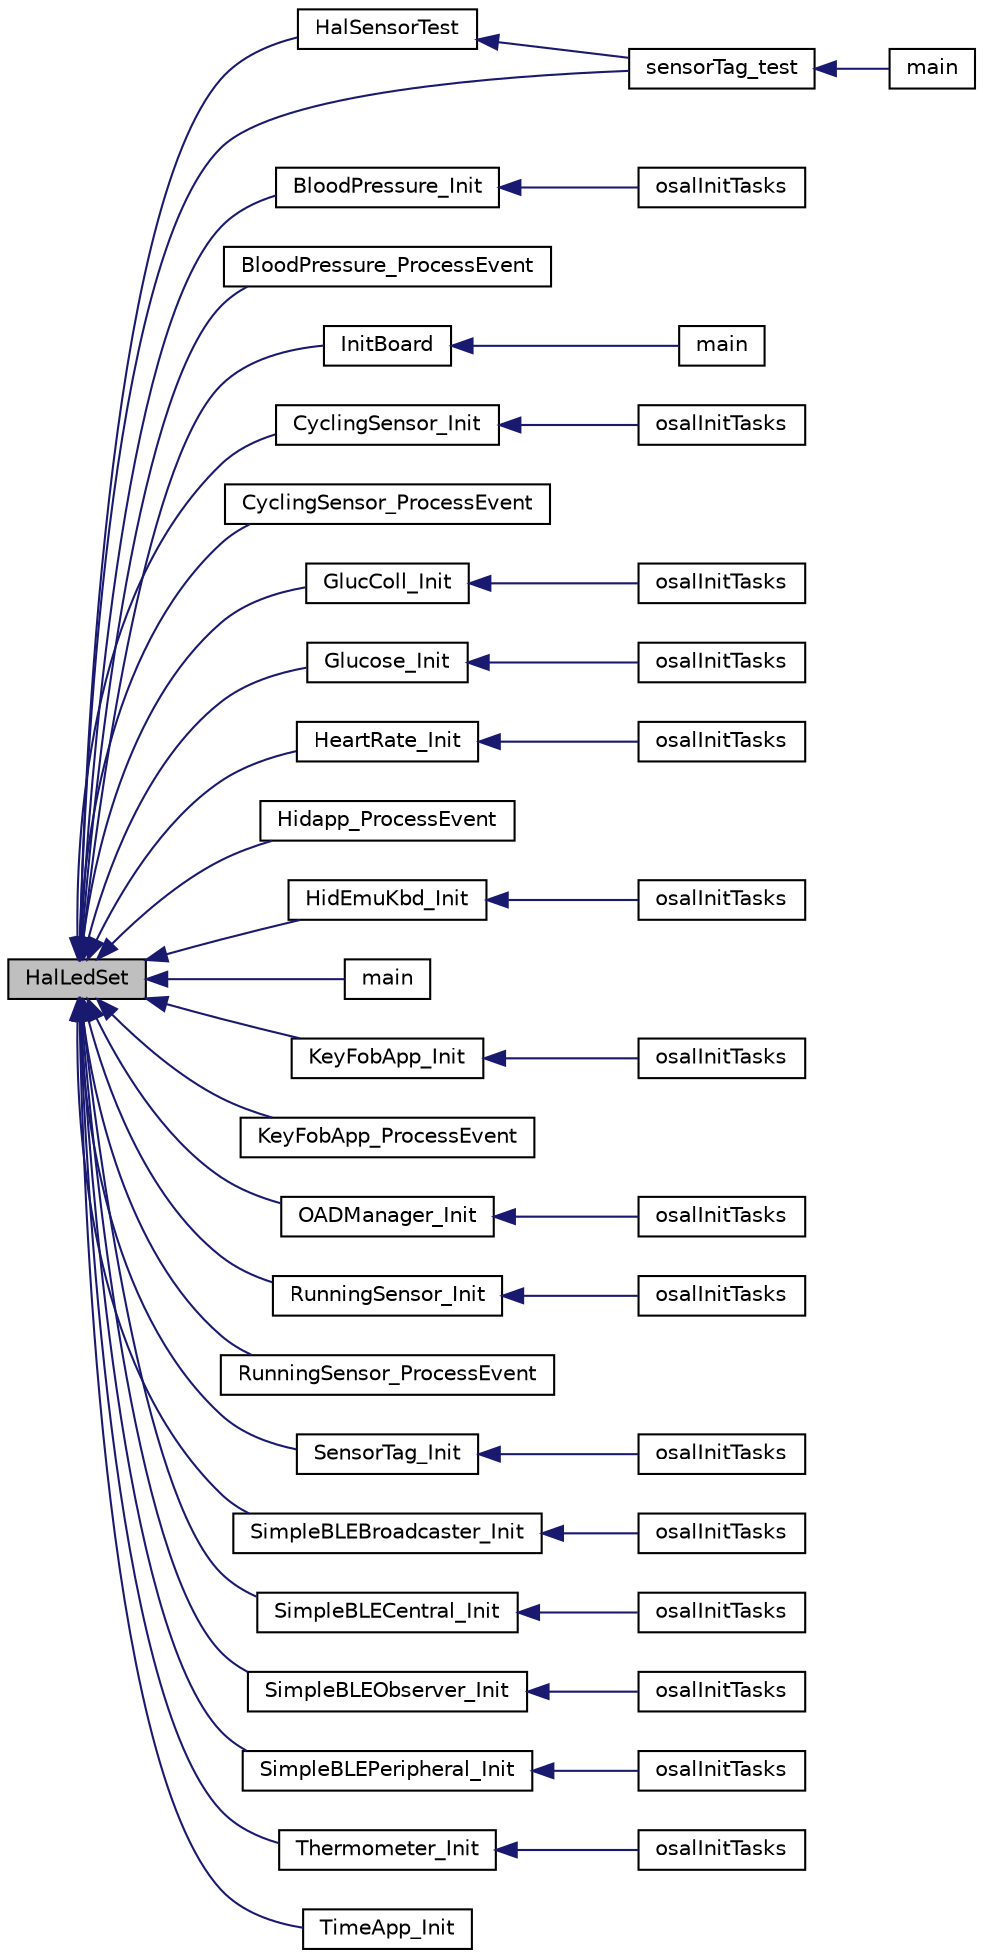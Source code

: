 digraph "HalLedSet"
{
  edge [fontname="Helvetica",fontsize="10",labelfontname="Helvetica",labelfontsize="10"];
  node [fontname="Helvetica",fontsize="10",shape=record];
  rankdir="LR";
  Node1 [label="HalLedSet",height=0.2,width=0.4,color="black", fillcolor="grey75", style="filled" fontcolor="black"];
  Node1 -> Node2 [dir="back",color="midnightblue",fontsize="10",style="solid",fontname="Helvetica"];
  Node2 [label="HalSensorTest",height=0.2,width=0.4,color="black", fillcolor="white", style="filled",URL="$hal__sensor_8h.html#a330e5282e939c9a9ce3da25deea7bcde"];
  Node2 -> Node3 [dir="back",color="midnightblue",fontsize="10",style="solid",fontname="Helvetica"];
  Node3 [label="sensorTag_test",height=0.2,width=0.4,color="black", fillcolor="white", style="filled",URL="$sensor_tag_8h.html#a00d52fc1eb53db85977f7076d2a82eb7"];
  Node3 -> Node4 [dir="back",color="midnightblue",fontsize="10",style="solid",fontname="Helvetica"];
  Node4 [label="main",height=0.2,width=0.4,color="black", fillcolor="white", style="filled",URL="$_sensor_tag___main_8c.html#a840291bc02cba5474a4cb46a9b9566fe"];
  Node1 -> Node5 [dir="back",color="midnightblue",fontsize="10",style="solid",fontname="Helvetica"];
  Node5 [label="BloodPressure_Init",height=0.2,width=0.4,color="black", fillcolor="white", style="filled",URL="$blood_pressure_8h.html#a94649fb81e0eccd5975b8cb1cdbeb032"];
  Node5 -> Node6 [dir="back",color="midnightblue",fontsize="10",style="solid",fontname="Helvetica"];
  Node6 [label="osalInitTasks",height=0.2,width=0.4,color="black", fillcolor="white", style="filled",URL="$_o_s_a_l___blood_pressure_8c.html#a7ad49ef9f96d7753c3e77e0e69231bb2"];
  Node1 -> Node7 [dir="back",color="midnightblue",fontsize="10",style="solid",fontname="Helvetica"];
  Node7 [label="BloodPressure_ProcessEvent",height=0.2,width=0.4,color="black", fillcolor="white", style="filled",URL="$blood_pressure_8h.html#a56190a02f171fa626bfa1056692f6926"];
  Node1 -> Node8 [dir="back",color="midnightblue",fontsize="10",style="solid",fontname="Helvetica"];
  Node8 [label="InitBoard",height=0.2,width=0.4,color="black", fillcolor="white", style="filled",URL="$_on_board_8h.html#a254d58370d6c9488ac3e497115c1c7e3"];
  Node8 -> Node9 [dir="back",color="midnightblue",fontsize="10",style="solid",fontname="Helvetica"];
  Node9 [label="main",height=0.2,width=0.4,color="black", fillcolor="white", style="filled",URL="$_b_l_e___bridge___main_8c.html#a840291bc02cba5474a4cb46a9b9566fe"];
  Node1 -> Node10 [dir="back",color="midnightblue",fontsize="10",style="solid",fontname="Helvetica"];
  Node10 [label="CyclingSensor_Init",height=0.2,width=0.4,color="black", fillcolor="white", style="filled",URL="$cycling_sensor_8h.html#a899bf884f69030ebd3a7ca8a6aa6427b"];
  Node10 -> Node11 [dir="back",color="midnightblue",fontsize="10",style="solid",fontname="Helvetica"];
  Node11 [label="osalInitTasks",height=0.2,width=0.4,color="black", fillcolor="white", style="filled",URL="$_o_s_a_l__cycling_sensor_8c.html#a7ad49ef9f96d7753c3e77e0e69231bb2"];
  Node1 -> Node12 [dir="back",color="midnightblue",fontsize="10",style="solid",fontname="Helvetica"];
  Node12 [label="CyclingSensor_ProcessEvent",height=0.2,width=0.4,color="black", fillcolor="white", style="filled",URL="$cycling_sensor_8h.html#afc7c68f19e8a07760b4acb74fc27f8bc"];
  Node1 -> Node13 [dir="back",color="midnightblue",fontsize="10",style="solid",fontname="Helvetica"];
  Node13 [label="GlucColl_Init",height=0.2,width=0.4,color="black", fillcolor="white", style="filled",URL="$glucose_collector_8h.html#ac9e782d1b2a3547c3a00beeff22c2807"];
  Node13 -> Node14 [dir="back",color="midnightblue",fontsize="10",style="solid",fontname="Helvetica"];
  Node14 [label="osalInitTasks",height=0.2,width=0.4,color="black", fillcolor="white", style="filled",URL="$_o_s_a_l__glucose_collector_8c.html#a7ad49ef9f96d7753c3e77e0e69231bb2"];
  Node1 -> Node15 [dir="back",color="midnightblue",fontsize="10",style="solid",fontname="Helvetica"];
  Node15 [label="Glucose_Init",height=0.2,width=0.4,color="black", fillcolor="white", style="filled",URL="$glucose_8h.html#a4da167f447996f1acbcfbf0b34278ea3"];
  Node15 -> Node16 [dir="back",color="midnightblue",fontsize="10",style="solid",fontname="Helvetica"];
  Node16 [label="osalInitTasks",height=0.2,width=0.4,color="black", fillcolor="white", style="filled",URL="$_o_s_a_l___glucose_8c.html#a7ad49ef9f96d7753c3e77e0e69231bb2"];
  Node1 -> Node17 [dir="back",color="midnightblue",fontsize="10",style="solid",fontname="Helvetica"];
  Node17 [label="HeartRate_Init",height=0.2,width=0.4,color="black", fillcolor="white", style="filled",URL="$heartrate_8h.html#aa4fc1aeabe9373cd435fc43b7c175fea"];
  Node17 -> Node18 [dir="back",color="midnightblue",fontsize="10",style="solid",fontname="Helvetica"];
  Node18 [label="osalInitTasks",height=0.2,width=0.4,color="black", fillcolor="white", style="filled",URL="$_o_s_a_l__heartrate_8c.html#a7ad49ef9f96d7753c3e77e0e69231bb2"];
  Node1 -> Node19 [dir="back",color="midnightblue",fontsize="10",style="solid",fontname="Helvetica"];
  Node19 [label="Hidapp_ProcessEvent",height=0.2,width=0.4,color="black", fillcolor="white", style="filled",URL="$hidapp_8h.html#a76fc28f7d85cb3ca3829b49be07e8d2b"];
  Node1 -> Node20 [dir="back",color="midnightblue",fontsize="10",style="solid",fontname="Helvetica"];
  Node20 [label="HidEmuKbd_Init",height=0.2,width=0.4,color="black", fillcolor="white", style="filled",URL="$hidemukbd_8h.html#abb96c0de3a5bb7ef1a16e9bd65f2c5fc"];
  Node20 -> Node21 [dir="back",color="midnightblue",fontsize="10",style="solid",fontname="Helvetica"];
  Node21 [label="osalInitTasks",height=0.2,width=0.4,color="black", fillcolor="white", style="filled",URL="$_o_s_a_l__hidemukbd_8c.html#a7ad49ef9f96d7753c3e77e0e69231bb2"];
  Node1 -> Node22 [dir="back",color="midnightblue",fontsize="10",style="solid",fontname="Helvetica"];
  Node22 [label="main",height=0.2,width=0.4,color="black", fillcolor="white", style="filled",URL="$_host_test___main_8c.html#a840291bc02cba5474a4cb46a9b9566fe"];
  Node1 -> Node23 [dir="back",color="midnightblue",fontsize="10",style="solid",fontname="Helvetica"];
  Node23 [label="KeyFobApp_Init",height=0.2,width=0.4,color="black", fillcolor="white", style="filled",URL="$keyfobdemo_8h.html#a1f00cbcb76e97e9623514c3b41975921"];
  Node23 -> Node24 [dir="back",color="midnightblue",fontsize="10",style="solid",fontname="Helvetica"];
  Node24 [label="osalInitTasks",height=0.2,width=0.4,color="black", fillcolor="white", style="filled",URL="$_o_s_a_l___key_fob_demo_8c.html#a7ad49ef9f96d7753c3e77e0e69231bb2"];
  Node1 -> Node25 [dir="back",color="midnightblue",fontsize="10",style="solid",fontname="Helvetica"];
  Node25 [label="KeyFobApp_ProcessEvent",height=0.2,width=0.4,color="black", fillcolor="white", style="filled",URL="$keyfobdemo_8h.html#aaee63bfba219af672a3382b4d0e23e92"];
  Node1 -> Node26 [dir="back",color="midnightblue",fontsize="10",style="solid",fontname="Helvetica"];
  Node26 [label="OADManager_Init",height=0.2,width=0.4,color="black", fillcolor="white", style="filled",URL="$oad__mgr__app_8h.html#a790ecd4f2760d047ec028bb5fdb7c59c"];
  Node26 -> Node27 [dir="back",color="midnightblue",fontsize="10",style="solid",fontname="Helvetica"];
  Node27 [label="osalInitTasks",height=0.2,width=0.4,color="black", fillcolor="white", style="filled",URL="$osal__oad__mgr_8c.html#a7ad49ef9f96d7753c3e77e0e69231bb2"];
  Node1 -> Node28 [dir="back",color="midnightblue",fontsize="10",style="solid",fontname="Helvetica"];
  Node28 [label="RunningSensor_Init",height=0.2,width=0.4,color="black", fillcolor="white", style="filled",URL="$running_sensor_8h.html#a8051129ea00c8a7b03205ddb5cb3de87"];
  Node28 -> Node29 [dir="back",color="midnightblue",fontsize="10",style="solid",fontname="Helvetica"];
  Node29 [label="osalInitTasks",height=0.2,width=0.4,color="black", fillcolor="white", style="filled",URL="$_o_s_a_l__running_sensor_8c.html#a7ad49ef9f96d7753c3e77e0e69231bb2"];
  Node1 -> Node30 [dir="back",color="midnightblue",fontsize="10",style="solid",fontname="Helvetica"];
  Node30 [label="RunningSensor_ProcessEvent",height=0.2,width=0.4,color="black", fillcolor="white", style="filled",URL="$running_sensor_8h.html#ae028f0d2806dc2d44c5da577c9d6e701"];
  Node1 -> Node31 [dir="back",color="midnightblue",fontsize="10",style="solid",fontname="Helvetica"];
  Node31 [label="SensorTag_Init",height=0.2,width=0.4,color="black", fillcolor="white", style="filled",URL="$sensor_tag_8h.html#a13b2e5cf7a0072b8860136f3592c2f7f"];
  Node31 -> Node32 [dir="back",color="midnightblue",fontsize="10",style="solid",fontname="Helvetica"];
  Node32 [label="osalInitTasks",height=0.2,width=0.4,color="black", fillcolor="white", style="filled",URL="$_o_s_a_l___sensor_tag_8c.html#a7ad49ef9f96d7753c3e77e0e69231bb2"];
  Node1 -> Node3 [dir="back",color="midnightblue",fontsize="10",style="solid",fontname="Helvetica"];
  Node1 -> Node33 [dir="back",color="midnightblue",fontsize="10",style="solid",fontname="Helvetica"];
  Node33 [label="SimpleBLEBroadcaster_Init",height=0.2,width=0.4,color="black", fillcolor="white", style="filled",URL="$simple_b_l_e_broadcaster_8h.html#abc6927408c6a346565f7e948294a4254"];
  Node33 -> Node34 [dir="back",color="midnightblue",fontsize="10",style="solid",fontname="Helvetica"];
  Node34 [label="osalInitTasks",height=0.2,width=0.4,color="black", fillcolor="white", style="filled",URL="$_o_s_a_l___simple_b_l_e_broadcaster_8c.html#a7ad49ef9f96d7753c3e77e0e69231bb2"];
  Node1 -> Node35 [dir="back",color="midnightblue",fontsize="10",style="solid",fontname="Helvetica"];
  Node35 [label="SimpleBLECentral_Init",height=0.2,width=0.4,color="black", fillcolor="white", style="filled",URL="$simple_b_l_e_central_8h.html#a93f70e48432a0d2b692639b16a7f3203"];
  Node35 -> Node36 [dir="back",color="midnightblue",fontsize="10",style="solid",fontname="Helvetica"];
  Node36 [label="osalInitTasks",height=0.2,width=0.4,color="black", fillcolor="white", style="filled",URL="$_o_s_a_l__simple_b_l_e_central_8c.html#a7ad49ef9f96d7753c3e77e0e69231bb2"];
  Node1 -> Node37 [dir="back",color="midnightblue",fontsize="10",style="solid",fontname="Helvetica"];
  Node37 [label="SimpleBLEObserver_Init",height=0.2,width=0.4,color="black", fillcolor="white", style="filled",URL="$simple_b_l_e_observer_8h.html#a8ff52a5a4532ce6bd31a374e7a440e77"];
  Node37 -> Node38 [dir="back",color="midnightblue",fontsize="10",style="solid",fontname="Helvetica"];
  Node38 [label="osalInitTasks",height=0.2,width=0.4,color="black", fillcolor="white", style="filled",URL="$_o_s_a_l___simple_b_l_e_observer_8c.html#a7ad49ef9f96d7753c3e77e0e69231bb2"];
  Node1 -> Node39 [dir="back",color="midnightblue",fontsize="10",style="solid",fontname="Helvetica"];
  Node39 [label="SimpleBLEPeripheral_Init",height=0.2,width=0.4,color="black", fillcolor="white", style="filled",URL="$simple_b_l_e_peripheral_8h.html#a6fcd1a4a66a1ced5b5baa29de52572ef"];
  Node39 -> Node40 [dir="back",color="midnightblue",fontsize="10",style="solid",fontname="Helvetica"];
  Node40 [label="osalInitTasks",height=0.2,width=0.4,color="black", fillcolor="white", style="filled",URL="$_o_s_a_l___simple_b_l_e_peripheral_8c.html#a7ad49ef9f96d7753c3e77e0e69231bb2"];
  Node1 -> Node41 [dir="back",color="midnightblue",fontsize="10",style="solid",fontname="Helvetica"];
  Node41 [label="Thermometer_Init",height=0.2,width=0.4,color="black", fillcolor="white", style="filled",URL="$thermometer_8h.html#ad5c3318fbd618488fa9f7c2f4b3bcf48"];
  Node41 -> Node42 [dir="back",color="midnightblue",fontsize="10",style="solid",fontname="Helvetica"];
  Node42 [label="osalInitTasks",height=0.2,width=0.4,color="black", fillcolor="white", style="filled",URL="$_o_s_a_l___thermometer_8c.html#a7ad49ef9f96d7753c3e77e0e69231bb2"];
  Node1 -> Node43 [dir="back",color="midnightblue",fontsize="10",style="solid",fontname="Helvetica"];
  Node43 [label="TimeApp_Init",height=0.2,width=0.4,color="black", fillcolor="white", style="filled",URL="$_time_app_2_source_2timeapp_8h.html#ac830c8be9733f1848064b98be9bdc144"];
}
